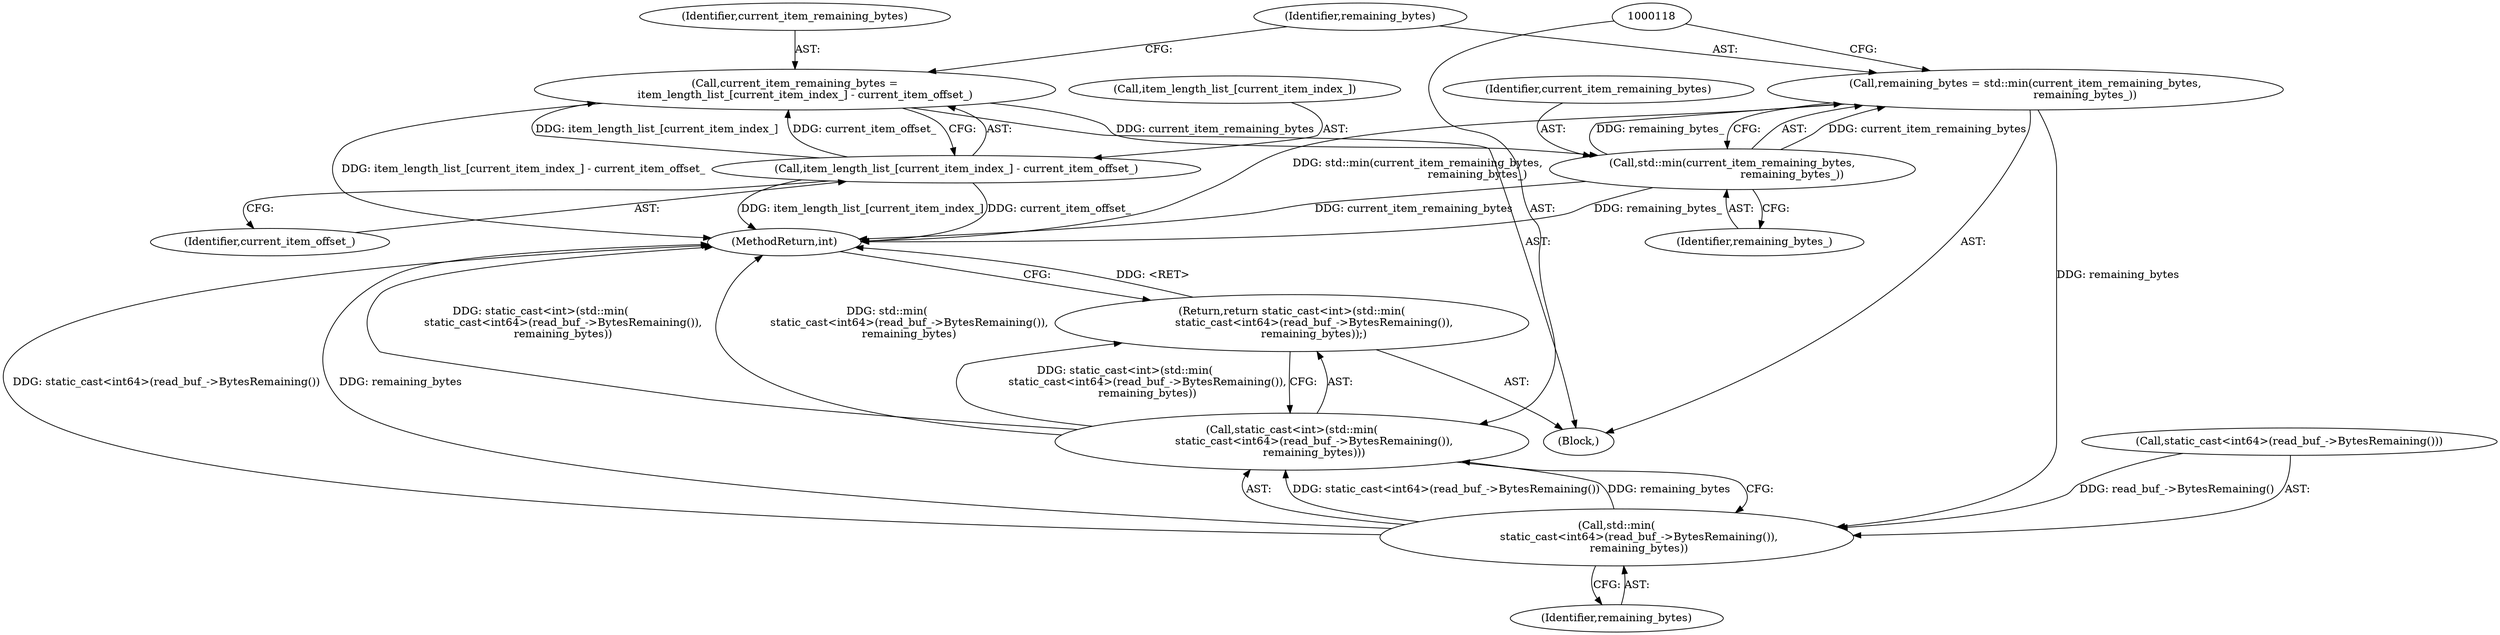 digraph "1_Chrome_58936737b65052775b67b1409b87edbbbc09f72b@API" {
"1000111" [label="(Call,remaining_bytes = std::min(current_item_remaining_bytes,\n                                   remaining_bytes_))"];
"1000113" [label="(Call,std::min(current_item_remaining_bytes,\n                                   remaining_bytes_))"];
"1000103" [label="(Call,current_item_remaining_bytes =\n      item_length_list_[current_item_index_] - current_item_offset_)"];
"1000105" [label="(Call,item_length_list_[current_item_index_] - current_item_offset_)"];
"1000119" [label="(Call,std::min(\n             static_cast<int64>(read_buf_->BytesRemaining()),\n             remaining_bytes))"];
"1000117" [label="(Call,static_cast<int>(std::min(\n             static_cast<int64>(read_buf_->BytesRemaining()),\n             remaining_bytes)))"];
"1000116" [label="(Return,return static_cast<int>(std::min(\n             static_cast<int64>(read_buf_->BytesRemaining()),\n             remaining_bytes));)"];
"1000114" [label="(Identifier,current_item_remaining_bytes)"];
"1000101" [label="(Block,)"];
"1000113" [label="(Call,std::min(current_item_remaining_bytes,\n                                   remaining_bytes_))"];
"1000104" [label="(Identifier,current_item_remaining_bytes)"];
"1000119" [label="(Call,std::min(\n             static_cast<int64>(read_buf_->BytesRemaining()),\n             remaining_bytes))"];
"1000117" [label="(Call,static_cast<int>(std::min(\n             static_cast<int64>(read_buf_->BytesRemaining()),\n             remaining_bytes)))"];
"1000105" [label="(Call,item_length_list_[current_item_index_] - current_item_offset_)"];
"1000120" [label="(Call,static_cast<int64>(read_buf_->BytesRemaining()))"];
"1000124" [label="(MethodReturn,int)"];
"1000116" [label="(Return,return static_cast<int>(std::min(\n             static_cast<int64>(read_buf_->BytesRemaining()),\n             remaining_bytes));)"];
"1000111" [label="(Call,remaining_bytes = std::min(current_item_remaining_bytes,\n                                   remaining_bytes_))"];
"1000103" [label="(Call,current_item_remaining_bytes =\n      item_length_list_[current_item_index_] - current_item_offset_)"];
"1000115" [label="(Identifier,remaining_bytes_)"];
"1000109" [label="(Identifier,current_item_offset_)"];
"1000123" [label="(Identifier,remaining_bytes)"];
"1000106" [label="(Call,item_length_list_[current_item_index_])"];
"1000112" [label="(Identifier,remaining_bytes)"];
"1000111" -> "1000101"  [label="AST: "];
"1000111" -> "1000113"  [label="CFG: "];
"1000112" -> "1000111"  [label="AST: "];
"1000113" -> "1000111"  [label="AST: "];
"1000118" -> "1000111"  [label="CFG: "];
"1000111" -> "1000124"  [label="DDG: std::min(current_item_remaining_bytes,\n                                   remaining_bytes_)"];
"1000113" -> "1000111"  [label="DDG: current_item_remaining_bytes"];
"1000113" -> "1000111"  [label="DDG: remaining_bytes_"];
"1000111" -> "1000119"  [label="DDG: remaining_bytes"];
"1000113" -> "1000115"  [label="CFG: "];
"1000114" -> "1000113"  [label="AST: "];
"1000115" -> "1000113"  [label="AST: "];
"1000113" -> "1000124"  [label="DDG: current_item_remaining_bytes"];
"1000113" -> "1000124"  [label="DDG: remaining_bytes_"];
"1000103" -> "1000113"  [label="DDG: current_item_remaining_bytes"];
"1000103" -> "1000101"  [label="AST: "];
"1000103" -> "1000105"  [label="CFG: "];
"1000104" -> "1000103"  [label="AST: "];
"1000105" -> "1000103"  [label="AST: "];
"1000112" -> "1000103"  [label="CFG: "];
"1000103" -> "1000124"  [label="DDG: item_length_list_[current_item_index_] - current_item_offset_"];
"1000105" -> "1000103"  [label="DDG: item_length_list_[current_item_index_]"];
"1000105" -> "1000103"  [label="DDG: current_item_offset_"];
"1000105" -> "1000109"  [label="CFG: "];
"1000106" -> "1000105"  [label="AST: "];
"1000109" -> "1000105"  [label="AST: "];
"1000105" -> "1000124"  [label="DDG: item_length_list_[current_item_index_]"];
"1000105" -> "1000124"  [label="DDG: current_item_offset_"];
"1000119" -> "1000117"  [label="AST: "];
"1000119" -> "1000123"  [label="CFG: "];
"1000120" -> "1000119"  [label="AST: "];
"1000123" -> "1000119"  [label="AST: "];
"1000117" -> "1000119"  [label="CFG: "];
"1000119" -> "1000124"  [label="DDG: remaining_bytes"];
"1000119" -> "1000124"  [label="DDG: static_cast<int64>(read_buf_->BytesRemaining())"];
"1000119" -> "1000117"  [label="DDG: static_cast<int64>(read_buf_->BytesRemaining())"];
"1000119" -> "1000117"  [label="DDG: remaining_bytes"];
"1000120" -> "1000119"  [label="DDG: read_buf_->BytesRemaining()"];
"1000117" -> "1000116"  [label="AST: "];
"1000118" -> "1000117"  [label="AST: "];
"1000116" -> "1000117"  [label="CFG: "];
"1000117" -> "1000124"  [label="DDG: static_cast<int>(std::min(\n             static_cast<int64>(read_buf_->BytesRemaining()),\n             remaining_bytes))"];
"1000117" -> "1000124"  [label="DDG: std::min(\n             static_cast<int64>(read_buf_->BytesRemaining()),\n             remaining_bytes)"];
"1000117" -> "1000116"  [label="DDG: static_cast<int>(std::min(\n             static_cast<int64>(read_buf_->BytesRemaining()),\n             remaining_bytes))"];
"1000116" -> "1000101"  [label="AST: "];
"1000124" -> "1000116"  [label="CFG: "];
"1000116" -> "1000124"  [label="DDG: <RET>"];
}
